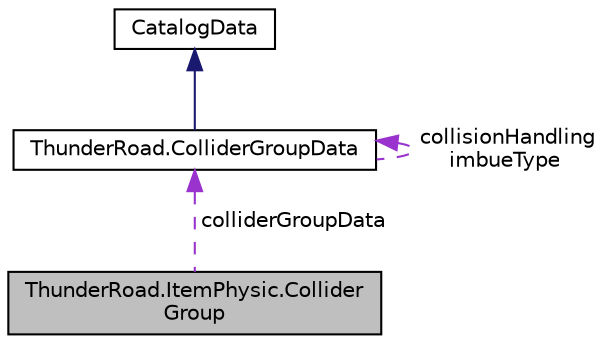 digraph "ThunderRoad.ItemPhysic.ColliderGroup"
{
 // LATEX_PDF_SIZE
  edge [fontname="Helvetica",fontsize="10",labelfontname="Helvetica",labelfontsize="10"];
  node [fontname="Helvetica",fontsize="10",shape=record];
  Node1 [label="ThunderRoad.ItemPhysic.Collider\lGroup",height=0.2,width=0.4,color="black", fillcolor="grey75", style="filled", fontcolor="black",tooltip="Class ColliderGroup."];
  Node2 -> Node1 [dir="back",color="darkorchid3",fontsize="10",style="dashed",label=" colliderGroupData" ,fontname="Helvetica"];
  Node2 [label="ThunderRoad.ColliderGroupData",height=0.2,width=0.4,color="black", fillcolor="white", style="filled",URL="$class_thunder_road_1_1_collider_group_data.html",tooltip="Class ColliderGroupData. Implements the ThunderRoad.CatalogData"];
  Node3 -> Node2 [dir="back",color="midnightblue",fontsize="10",style="solid",fontname="Helvetica"];
  Node3 [label="CatalogData",height=0.2,width=0.4,color="black", fillcolor="white", style="filled",URL="$class_thunder_road_1_1_catalog_data.html",tooltip="Class CatalogData."];
  Node2 -> Node2 [dir="back",color="darkorchid3",fontsize="10",style="dashed",label=" collisionHandling\nimbueType" ,fontname="Helvetica"];
}
